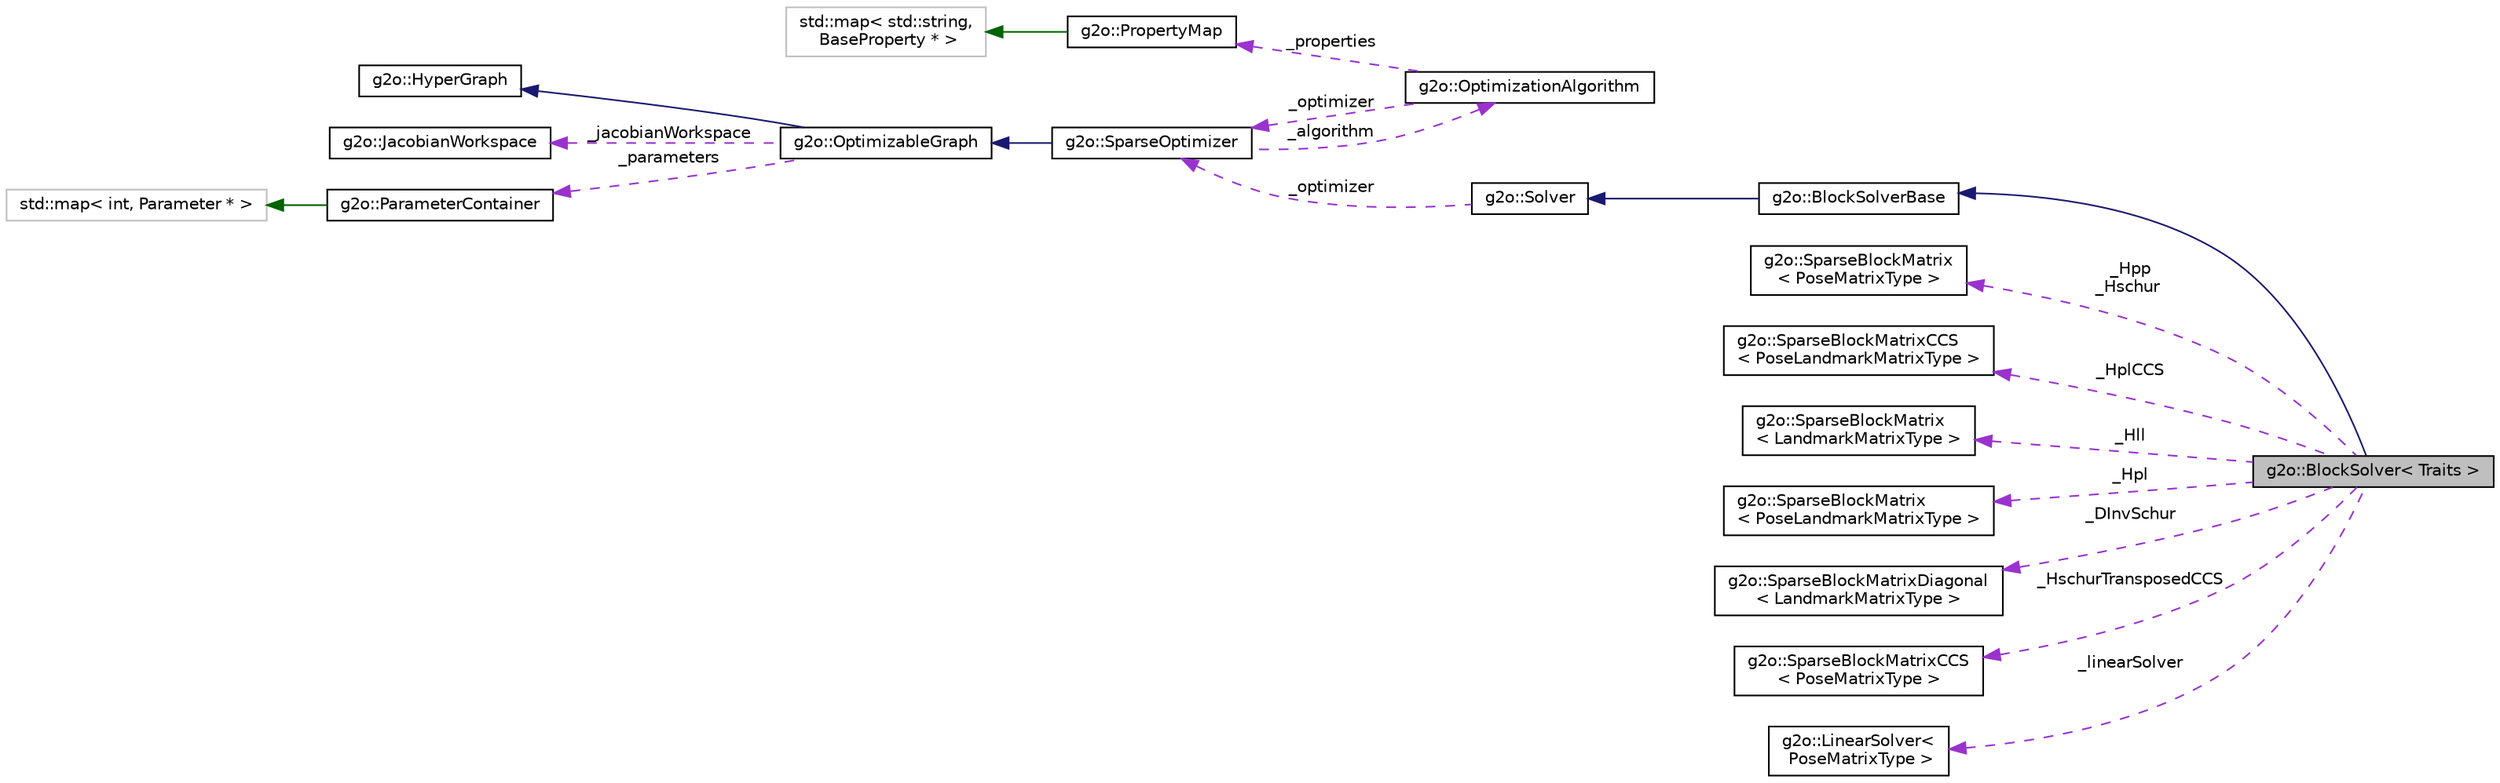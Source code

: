 digraph "g2o::BlockSolver&lt; Traits &gt;"
{
  edge [fontname="Helvetica",fontsize="10",labelfontname="Helvetica",labelfontsize="10"];
  node [fontname="Helvetica",fontsize="10",shape=record];
  rankdir="LR";
  Node1 [label="g2o::BlockSolver\< Traits \>",height=0.2,width=0.4,color="black", fillcolor="grey75", style="filled", fontcolor="black"];
  Node2 -> Node1 [dir="back",color="midnightblue",fontsize="10",style="solid"];
  Node2 [label="g2o::BlockSolverBase",height=0.2,width=0.4,color="black", fillcolor="white", style="filled",URL="$classg2o_1_1BlockSolverBase.html",tooltip="base for the block solvers with some basic function interfaces "];
  Node3 -> Node2 [dir="back",color="midnightblue",fontsize="10",style="solid"];
  Node3 [label="g2o::Solver",height=0.2,width=0.4,color="black", fillcolor="white", style="filled",URL="$classg2o_1_1Solver.html",tooltip="Generic interface for a sparse solver operating on a graph which solves one iteration of the lineariz..."];
  Node4 -> Node3 [dir="back",color="darkorchid3",fontsize="10",style="dashed",label=" _optimizer" ];
  Node4 [label="g2o::SparseOptimizer",height=0.2,width=0.4,color="black", fillcolor="white", style="filled",URL="$classg2o_1_1SparseOptimizer.html"];
  Node5 -> Node4 [dir="back",color="midnightblue",fontsize="10",style="solid"];
  Node5 [label="g2o::OptimizableGraph",height=0.2,width=0.4,color="black", fillcolor="white", style="filled",URL="$structg2o_1_1OptimizableGraph.html"];
  Node6 -> Node5 [dir="back",color="midnightblue",fontsize="10",style="solid"];
  Node6 [label="g2o::HyperGraph",height=0.2,width=0.4,color="black", fillcolor="white", style="filled",URL="$classg2o_1_1HyperGraph.html"];
  Node7 -> Node5 [dir="back",color="darkorchid3",fontsize="10",style="dashed",label=" _jacobianWorkspace" ];
  Node7 [label="g2o::JacobianWorkspace",height=0.2,width=0.4,color="black", fillcolor="white", style="filled",URL="$classg2o_1_1JacobianWorkspace.html",tooltip="provide memory workspace for computing the Jacobians "];
  Node8 -> Node5 [dir="back",color="darkorchid3",fontsize="10",style="dashed",label=" _parameters" ];
  Node8 [label="g2o::ParameterContainer",height=0.2,width=0.4,color="black", fillcolor="white", style="filled",URL="$classg2o_1_1ParameterContainer.html",tooltip="map id to parameters "];
  Node9 -> Node8 [dir="back",color="darkgreen",fontsize="10",style="solid"];
  Node9 [label="std::map\< int, Parameter * \>",height=0.2,width=0.4,color="grey75", fillcolor="white", style="filled"];
  Node10 -> Node4 [dir="back",color="darkorchid3",fontsize="10",style="dashed",label=" _algorithm" ];
  Node10 [label="g2o::OptimizationAlgorithm",height=0.2,width=0.4,color="black", fillcolor="white", style="filled",URL="$classg2o_1_1OptimizationAlgorithm.html",tooltip="Generic interface for a non-linear solver operating on a graph. "];
  Node11 -> Node10 [dir="back",color="darkorchid3",fontsize="10",style="dashed",label=" _properties" ];
  Node11 [label="g2o::PropertyMap",height=0.2,width=0.4,color="black", fillcolor="white", style="filled",URL="$classg2o_1_1PropertyMap.html",tooltip="a collection of properties mapping from name to the property itself "];
  Node12 -> Node11 [dir="back",color="darkgreen",fontsize="10",style="solid"];
  Node12 [label="std::map\< std::string,\l BaseProperty * \>",height=0.2,width=0.4,color="grey75", fillcolor="white", style="filled"];
  Node4 -> Node10 [dir="back",color="darkorchid3",fontsize="10",style="dashed",label=" _optimizer" ];
  Node13 -> Node1 [dir="back",color="darkorchid3",fontsize="10",style="dashed",label=" _Hpp\n_Hschur" ];
  Node13 [label="g2o::SparseBlockMatrix\l\< PoseMatrixType \>",height=0.2,width=0.4,color="black", fillcolor="white", style="filled",URL="$classg2o_1_1SparseBlockMatrix.html"];
  Node14 -> Node1 [dir="back",color="darkorchid3",fontsize="10",style="dashed",label=" _HplCCS" ];
  Node14 [label="g2o::SparseBlockMatrixCCS\l\< PoseLandmarkMatrixType \>",height=0.2,width=0.4,color="black", fillcolor="white", style="filled",URL="$classg2o_1_1SparseBlockMatrixCCS.html"];
  Node15 -> Node1 [dir="back",color="darkorchid3",fontsize="10",style="dashed",label=" _Hll" ];
  Node15 [label="g2o::SparseBlockMatrix\l\< LandmarkMatrixType \>",height=0.2,width=0.4,color="black", fillcolor="white", style="filled",URL="$classg2o_1_1SparseBlockMatrix.html"];
  Node16 -> Node1 [dir="back",color="darkorchid3",fontsize="10",style="dashed",label=" _Hpl" ];
  Node16 [label="g2o::SparseBlockMatrix\l\< PoseLandmarkMatrixType \>",height=0.2,width=0.4,color="black", fillcolor="white", style="filled",URL="$classg2o_1_1SparseBlockMatrix.html"];
  Node17 -> Node1 [dir="back",color="darkorchid3",fontsize="10",style="dashed",label=" _DInvSchur" ];
  Node17 [label="g2o::SparseBlockMatrixDiagonal\l\< LandmarkMatrixType \>",height=0.2,width=0.4,color="black", fillcolor="white", style="filled",URL="$classg2o_1_1SparseBlockMatrixDiagonal.html"];
  Node18 -> Node1 [dir="back",color="darkorchid3",fontsize="10",style="dashed",label=" _HschurTransposedCCS" ];
  Node18 [label="g2o::SparseBlockMatrixCCS\l\< PoseMatrixType \>",height=0.2,width=0.4,color="black", fillcolor="white", style="filled",URL="$classg2o_1_1SparseBlockMatrixCCS.html"];
  Node19 -> Node1 [dir="back",color="darkorchid3",fontsize="10",style="dashed",label=" _linearSolver" ];
  Node19 [label="g2o::LinearSolver\<\l PoseMatrixType \>",height=0.2,width=0.4,color="black", fillcolor="white", style="filled",URL="$classg2o_1_1LinearSolver.html"];
}
